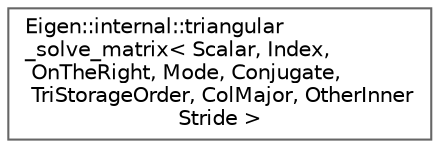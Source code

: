 digraph "Graphical Class Hierarchy"
{
 // LATEX_PDF_SIZE
  bgcolor="transparent";
  edge [fontname=Helvetica,fontsize=10,labelfontname=Helvetica,labelfontsize=10];
  node [fontname=Helvetica,fontsize=10,shape=box,height=0.2,width=0.4];
  rankdir="LR";
  Node0 [id="Node000000",label="Eigen::internal::triangular\l_solve_matrix\< Scalar, Index,\l OnTheRight, Mode, Conjugate,\l TriStorageOrder, ColMajor, OtherInner\lStride \>",height=0.2,width=0.4,color="grey40", fillcolor="white", style="filled",URL="$structEigen_1_1internal_1_1triangular__solve__matrix_3_01Scalar_00_01Index_00_01OnTheRight_00_01d03395111a3c52cd944df54752cc345a.html",tooltip=" "];
}
